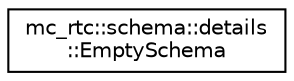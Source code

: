 digraph "Graphical Class Hierarchy"
{
 // INTERACTIVE_SVG=YES
 // LATEX_PDF_SIZE
  edge [fontname="Helvetica",fontsize="10",labelfontname="Helvetica",labelfontsize="10"];
  node [fontname="Helvetica",fontsize="10",shape=record];
  rankdir="LR";
  Node0 [label="mc_rtc::schema::details\l::EmptySchema",height=0.2,width=0.4,color="black", fillcolor="white", style="filled",URL="$structmc__rtc_1_1schema_1_1details_1_1EmptySchema.html",tooltip=" "];
}
